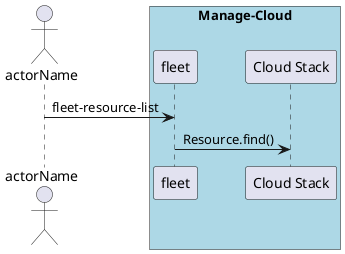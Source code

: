 @startuml
Actor "actorName" as A

box "Manage-Cloud" #lightblue
participant "fleet" as S
A -> S : fleet-resource-list
participant "Cloud Stack" as CS
S -> CS : Resource.find()
end box

@enduml

